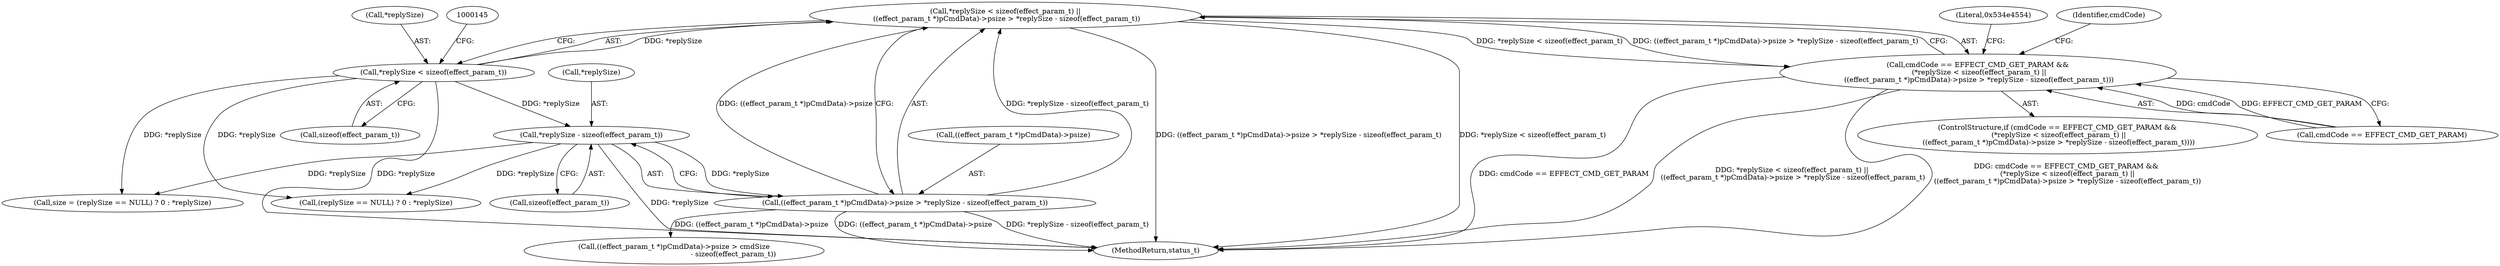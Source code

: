 digraph "0_Android_c894aa36be535886a8e5ff02cdbcd07dd24618f6@API" {
"1000136" [label="(Call,*replySize < sizeof(effect_param_t) ||\n ((effect_param_t *)pCmdData)->psize > *replySize - sizeof(effect_param_t))"];
"1000137" [label="(Call,*replySize < sizeof(effect_param_t))"];
"1000142" [label="(Call,((effect_param_t *)pCmdData)->psize > *replySize - sizeof(effect_param_t))"];
"1000148" [label="(Call,*replySize - sizeof(effect_param_t))"];
"1000132" [label="(Call,cmdCode == EFFECT_CMD_GET_PARAM &&\n (*replySize < sizeof(effect_param_t) ||\n ((effect_param_t *)pCmdData)->psize > *replySize - sizeof(effect_param_t)))"];
"1000151" [label="(Call,sizeof(effect_param_t))"];
"1000256" [label="(Call,size = (replySize == NULL) ? 0 : *replySize)"];
"1000142" [label="(Call,((effect_param_t *)pCmdData)->psize > *replySize - sizeof(effect_param_t))"];
"1000298" [label="(MethodReturn,status_t)"];
"1000131" [label="(ControlStructure,if (cmdCode == EFFECT_CMD_GET_PARAM &&\n (*replySize < sizeof(effect_param_t) ||\n ((effect_param_t *)pCmdData)->psize > *replySize - sizeof(effect_param_t))))"];
"1000258" [label="(Call,(replySize == NULL) ? 0 : *replySize)"];
"1000143" [label="(Call,((effect_param_t *)pCmdData)->psize)"];
"1000148" [label="(Call,*replySize - sizeof(effect_param_t))"];
"1000132" [label="(Call,cmdCode == EFFECT_CMD_GET_PARAM &&\n (*replySize < sizeof(effect_param_t) ||\n ((effect_param_t *)pCmdData)->psize > *replySize - sizeof(effect_param_t)))"];
"1000137" [label="(Call,*replySize < sizeof(effect_param_t))"];
"1000140" [label="(Call,sizeof(effect_param_t))"];
"1000175" [label="(Call,((effect_param_t *)pCmdData)->psize > cmdSize\n                                                     - sizeof(effect_param_t))"];
"1000155" [label="(Literal,0x534e4554)"];
"1000149" [label="(Call,*replySize)"];
"1000133" [label="(Call,cmdCode == EFFECT_CMD_GET_PARAM)"];
"1000164" [label="(Identifier,cmdCode)"];
"1000136" [label="(Call,*replySize < sizeof(effect_param_t) ||\n ((effect_param_t *)pCmdData)->psize > *replySize - sizeof(effect_param_t))"];
"1000138" [label="(Call,*replySize)"];
"1000136" -> "1000132"  [label="AST: "];
"1000136" -> "1000137"  [label="CFG: "];
"1000136" -> "1000142"  [label="CFG: "];
"1000137" -> "1000136"  [label="AST: "];
"1000142" -> "1000136"  [label="AST: "];
"1000132" -> "1000136"  [label="CFG: "];
"1000136" -> "1000298"  [label="DDG: ((effect_param_t *)pCmdData)->psize > *replySize - sizeof(effect_param_t)"];
"1000136" -> "1000298"  [label="DDG: *replySize < sizeof(effect_param_t)"];
"1000136" -> "1000132"  [label="DDG: *replySize < sizeof(effect_param_t)"];
"1000136" -> "1000132"  [label="DDG: ((effect_param_t *)pCmdData)->psize > *replySize - sizeof(effect_param_t)"];
"1000137" -> "1000136"  [label="DDG: *replySize"];
"1000142" -> "1000136"  [label="DDG: ((effect_param_t *)pCmdData)->psize"];
"1000142" -> "1000136"  [label="DDG: *replySize - sizeof(effect_param_t)"];
"1000137" -> "1000140"  [label="CFG: "];
"1000138" -> "1000137"  [label="AST: "];
"1000140" -> "1000137"  [label="AST: "];
"1000145" -> "1000137"  [label="CFG: "];
"1000137" -> "1000298"  [label="DDG: *replySize"];
"1000137" -> "1000148"  [label="DDG: *replySize"];
"1000137" -> "1000256"  [label="DDG: *replySize"];
"1000137" -> "1000258"  [label="DDG: *replySize"];
"1000142" -> "1000148"  [label="CFG: "];
"1000143" -> "1000142"  [label="AST: "];
"1000148" -> "1000142"  [label="AST: "];
"1000142" -> "1000298"  [label="DDG: *replySize - sizeof(effect_param_t)"];
"1000142" -> "1000298"  [label="DDG: ((effect_param_t *)pCmdData)->psize"];
"1000148" -> "1000142"  [label="DDG: *replySize"];
"1000142" -> "1000175"  [label="DDG: ((effect_param_t *)pCmdData)->psize"];
"1000148" -> "1000151"  [label="CFG: "];
"1000149" -> "1000148"  [label="AST: "];
"1000151" -> "1000148"  [label="AST: "];
"1000148" -> "1000298"  [label="DDG: *replySize"];
"1000148" -> "1000256"  [label="DDG: *replySize"];
"1000148" -> "1000258"  [label="DDG: *replySize"];
"1000132" -> "1000131"  [label="AST: "];
"1000132" -> "1000133"  [label="CFG: "];
"1000133" -> "1000132"  [label="AST: "];
"1000155" -> "1000132"  [label="CFG: "];
"1000164" -> "1000132"  [label="CFG: "];
"1000132" -> "1000298"  [label="DDG: cmdCode == EFFECT_CMD_GET_PARAM &&\n (*replySize < sizeof(effect_param_t) ||\n ((effect_param_t *)pCmdData)->psize > *replySize - sizeof(effect_param_t))"];
"1000132" -> "1000298"  [label="DDG: cmdCode == EFFECT_CMD_GET_PARAM"];
"1000132" -> "1000298"  [label="DDG: *replySize < sizeof(effect_param_t) ||\n ((effect_param_t *)pCmdData)->psize > *replySize - sizeof(effect_param_t)"];
"1000133" -> "1000132"  [label="DDG: cmdCode"];
"1000133" -> "1000132"  [label="DDG: EFFECT_CMD_GET_PARAM"];
}
